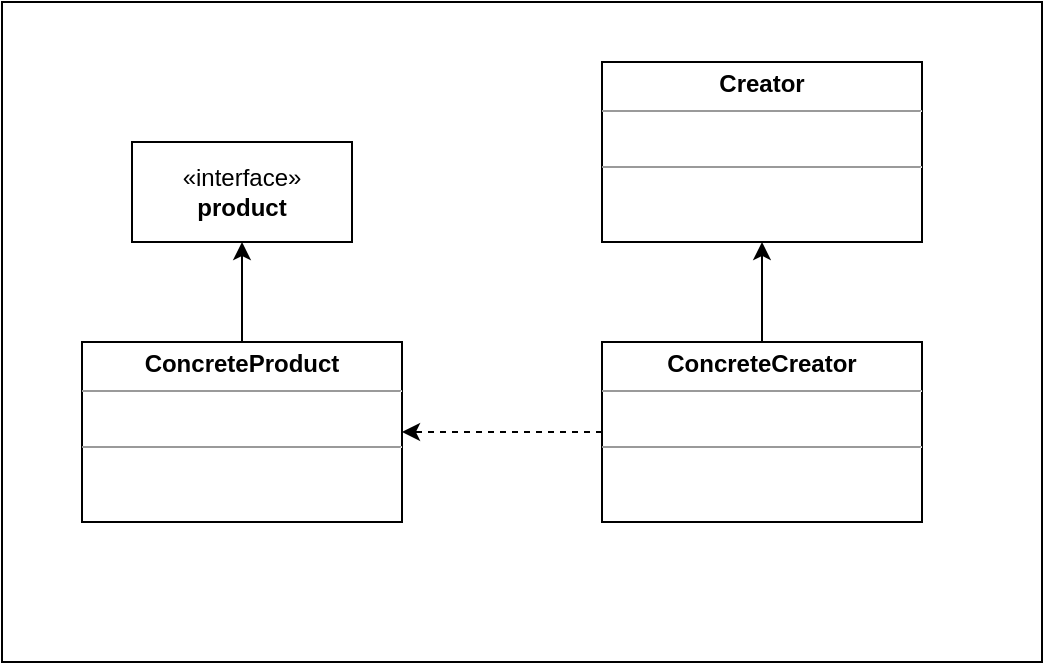 <mxfile version="22.1.0" type="github">
  <diagram name="第 1 页" id="srfk7w94Q3E7XLc5NIva">
    <mxGraphModel dx="1434" dy="827" grid="1" gridSize="10" guides="1" tooltips="1" connect="1" arrows="1" fold="1" page="1" pageScale="1" pageWidth="827" pageHeight="1169" math="0" shadow="0">
      <root>
        <mxCell id="0" />
        <mxCell id="1" parent="0" />
        <mxCell id="eSs6ViQh9ZSpM-mepYch-19" value="" style="rounded=0;whiteSpace=wrap;html=1;" vertex="1" parent="1">
          <mxGeometry x="60" y="70" width="520" height="330" as="geometry" />
        </mxCell>
        <mxCell id="eSs6ViQh9ZSpM-mepYch-10" style="edgeStyle=orthogonalEdgeStyle;rounded=0;orthogonalLoop=1;jettySize=auto;html=1;exitX=0.5;exitY=0;exitDx=0;exitDy=0;entryX=0.5;entryY=1;entryDx=0;entryDy=0;" edge="1" parent="1" source="eSs6ViQh9ZSpM-mepYch-7" target="eSs6ViQh9ZSpM-mepYch-9">
          <mxGeometry relative="1" as="geometry" />
        </mxCell>
        <mxCell id="eSs6ViQh9ZSpM-mepYch-7" value="&lt;p style=&quot;margin:0px;margin-top:4px;text-align:center;&quot;&gt;&lt;b&gt;ConcreteProduct&lt;/b&gt;&lt;/p&gt;&lt;hr size=&quot;1&quot;&gt;&lt;p style=&quot;margin:0px;margin-left:4px;&quot;&gt;&lt;br&gt;&lt;/p&gt;&lt;hr size=&quot;1&quot;&gt;&lt;p style=&quot;margin:0px;margin-left:4px;&quot;&gt;&lt;br&gt;&lt;/p&gt;" style="verticalAlign=top;align=left;overflow=fill;fontSize=12;fontFamily=Helvetica;html=1;whiteSpace=wrap;" vertex="1" parent="1">
          <mxGeometry x="100" y="240" width="160" height="90" as="geometry" />
        </mxCell>
        <mxCell id="eSs6ViQh9ZSpM-mepYch-12" style="edgeStyle=orthogonalEdgeStyle;rounded=0;orthogonalLoop=1;jettySize=auto;html=1;exitX=0.5;exitY=0;exitDx=0;exitDy=0;entryX=0.5;entryY=1;entryDx=0;entryDy=0;" edge="1" parent="1" source="eSs6ViQh9ZSpM-mepYch-8" target="eSs6ViQh9ZSpM-mepYch-11">
          <mxGeometry relative="1" as="geometry" />
        </mxCell>
        <mxCell id="eSs6ViQh9ZSpM-mepYch-13" style="edgeStyle=orthogonalEdgeStyle;rounded=0;orthogonalLoop=1;jettySize=auto;html=1;exitX=0;exitY=0.5;exitDx=0;exitDy=0;entryX=1;entryY=0.5;entryDx=0;entryDy=0;dashed=1;" edge="1" parent="1" source="eSs6ViQh9ZSpM-mepYch-8" target="eSs6ViQh9ZSpM-mepYch-7">
          <mxGeometry relative="1" as="geometry" />
        </mxCell>
        <mxCell id="eSs6ViQh9ZSpM-mepYch-8" value="&lt;p style=&quot;margin:0px;margin-top:4px;text-align:center;&quot;&gt;&lt;b&gt;ConcreteCreator&lt;/b&gt;&lt;/p&gt;&lt;hr size=&quot;1&quot;&gt;&lt;p style=&quot;margin:0px;margin-left:4px;&quot;&gt;&lt;br&gt;&lt;/p&gt;&lt;hr size=&quot;1&quot;&gt;&lt;p style=&quot;margin:0px;margin-left:4px;&quot;&gt;&lt;br&gt;&lt;/p&gt;" style="verticalAlign=top;align=left;overflow=fill;fontSize=12;fontFamily=Helvetica;html=1;whiteSpace=wrap;" vertex="1" parent="1">
          <mxGeometry x="360" y="240" width="160" height="90" as="geometry" />
        </mxCell>
        <mxCell id="eSs6ViQh9ZSpM-mepYch-9" value="«interface»&lt;br&gt;&lt;b&gt;product&lt;/b&gt;" style="html=1;whiteSpace=wrap;" vertex="1" parent="1">
          <mxGeometry x="125" y="140" width="110" height="50" as="geometry" />
        </mxCell>
        <mxCell id="eSs6ViQh9ZSpM-mepYch-11" value="&lt;p style=&quot;margin:0px;margin-top:4px;text-align:center;&quot;&gt;&lt;b&gt;Creator&lt;/b&gt;&lt;/p&gt;&lt;hr size=&quot;1&quot;&gt;&lt;p style=&quot;margin:0px;margin-left:4px;&quot;&gt;&lt;br&gt;&lt;/p&gt;&lt;hr size=&quot;1&quot;&gt;&lt;p style=&quot;margin:0px;margin-left:4px;&quot;&gt;&lt;br&gt;&lt;/p&gt;" style="verticalAlign=top;align=left;overflow=fill;fontSize=12;fontFamily=Helvetica;html=1;whiteSpace=wrap;" vertex="1" parent="1">
          <mxGeometry x="360" y="100" width="160" height="90" as="geometry" />
        </mxCell>
      </root>
    </mxGraphModel>
  </diagram>
</mxfile>
